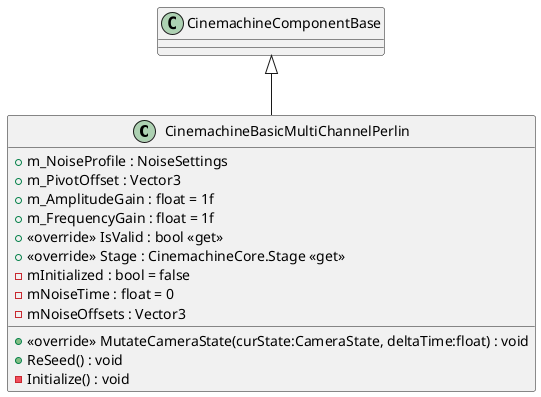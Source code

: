 @startuml
class CinemachineBasicMultiChannelPerlin {
    + m_NoiseProfile : NoiseSettings
    + m_PivotOffset : Vector3
    + m_AmplitudeGain : float = 1f
    + m_FrequencyGain : float = 1f
    + <<override>> IsValid : bool <<get>>
    + <<override>> Stage : CinemachineCore.Stage <<get>>
    + <<override>> MutateCameraState(curState:CameraState, deltaTime:float) : void
    - mInitialized : bool = false
    - mNoiseTime : float = 0
    - mNoiseOffsets : Vector3
    + ReSeed() : void
    - Initialize() : void
}
CinemachineComponentBase <|-- CinemachineBasicMultiChannelPerlin
@enduml
